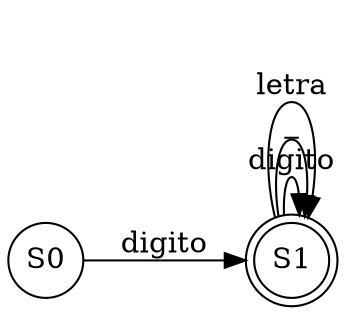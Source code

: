 digraph structs {
rankdir=LR 
{

S0[shape=circle fixedsize=true]
S1[shape=doublecircle fixedsize=true]}
S0 -> S1[label= digito]
S1 -> S1[label= digito]
S1 -> S1[label= "_"]
S1 -> S1[label= letra]
 }